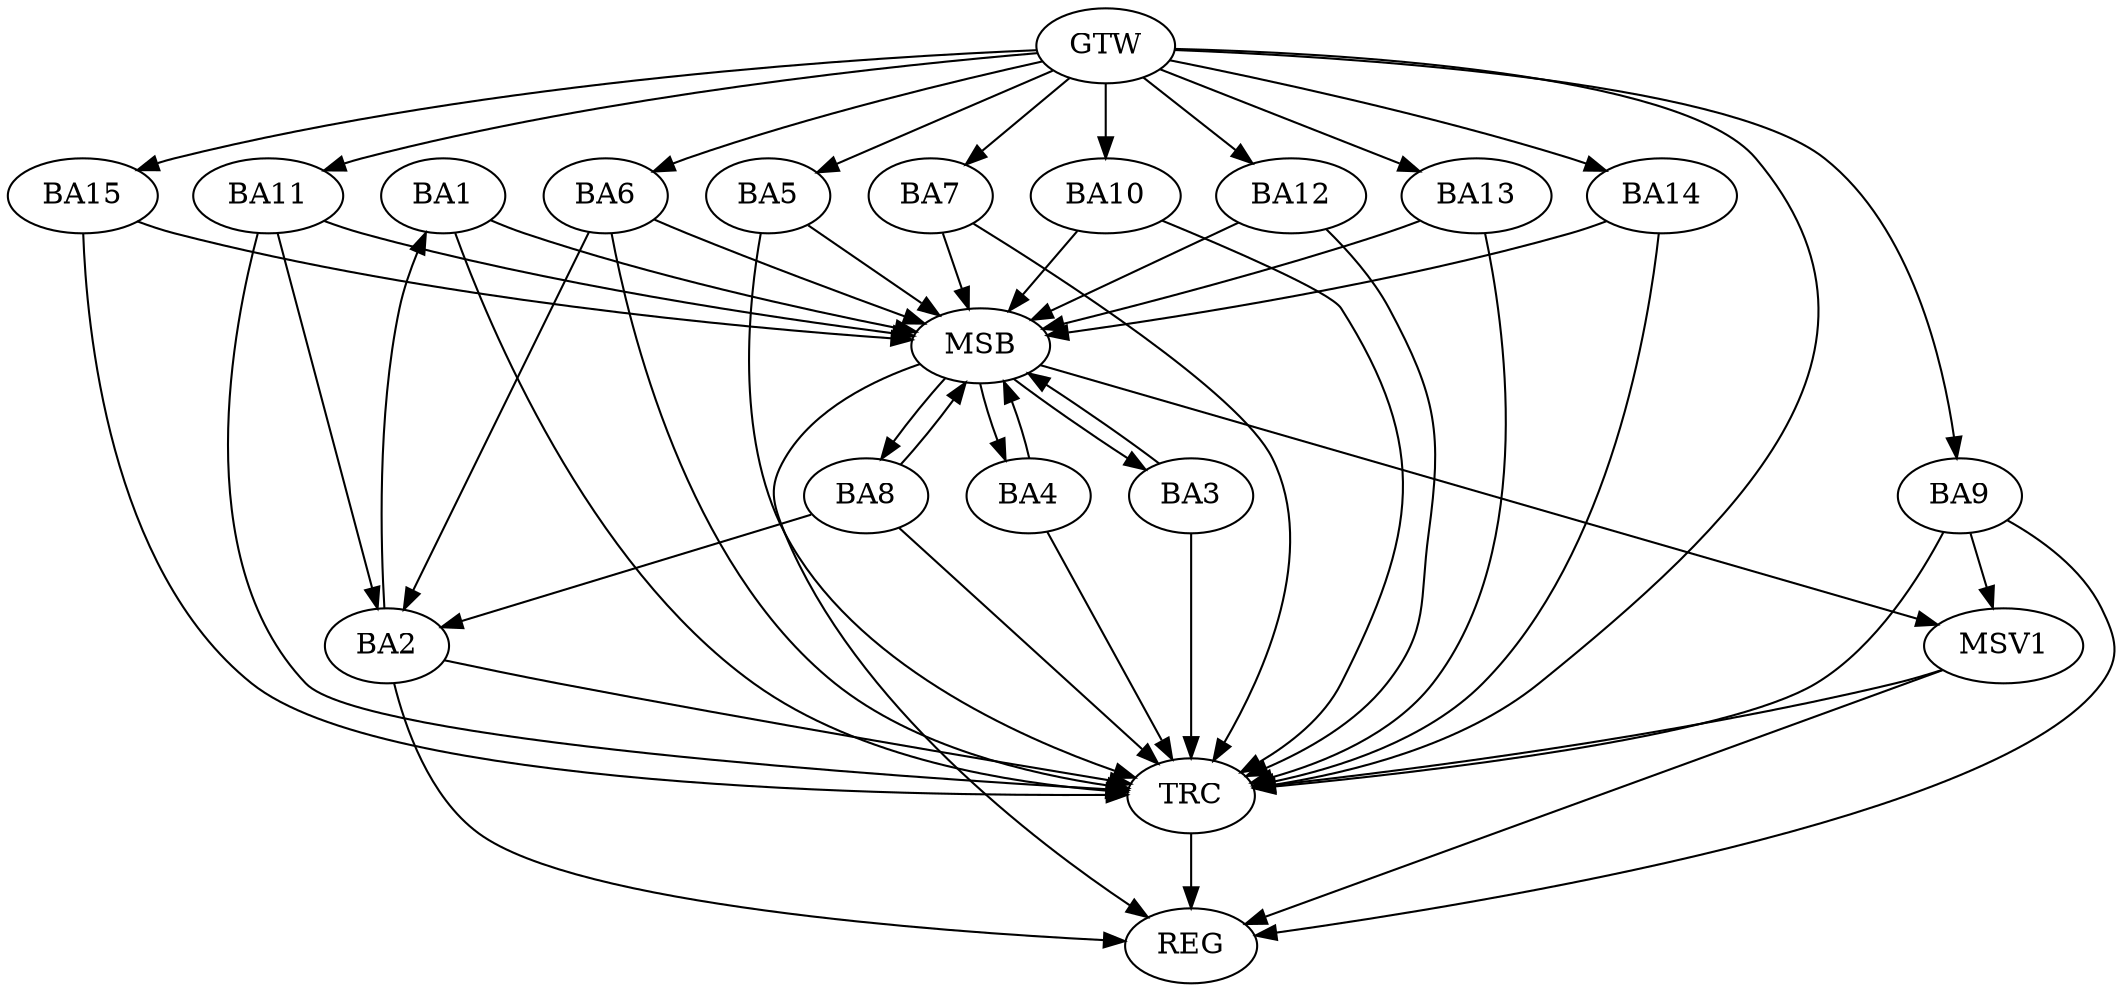 strict digraph G {
  BA1 [ label="BA1" ];
  BA2 [ label="BA2" ];
  BA3 [ label="BA3" ];
  BA4 [ label="BA4" ];
  BA5 [ label="BA5" ];
  BA6 [ label="BA6" ];
  BA7 [ label="BA7" ];
  BA8 [ label="BA8" ];
  BA9 [ label="BA9" ];
  BA10 [ label="BA10" ];
  BA11 [ label="BA11" ];
  BA12 [ label="BA12" ];
  BA13 [ label="BA13" ];
  BA14 [ label="BA14" ];
  BA15 [ label="BA15" ];
  GTW [ label="GTW" ];
  REG [ label="REG" ];
  MSB [ label="MSB" ];
  TRC [ label="TRC" ];
  MSV1 [ label="MSV1" ];
  BA2 -> BA1;
  GTW -> BA5;
  GTW -> BA6;
  GTW -> BA7;
  GTW -> BA9;
  GTW -> BA10;
  GTW -> BA11;
  GTW -> BA12;
  GTW -> BA13;
  GTW -> BA14;
  GTW -> BA15;
  BA2 -> REG;
  BA9 -> REG;
  BA1 -> MSB;
  MSB -> REG;
  BA3 -> MSB;
  BA4 -> MSB;
  BA5 -> MSB;
  BA6 -> MSB;
  BA7 -> MSB;
  BA8 -> MSB;
  BA10 -> MSB;
  BA11 -> MSB;
  MSB -> BA8;
  BA12 -> MSB;
  BA13 -> MSB;
  BA14 -> MSB;
  MSB -> BA4;
  BA15 -> MSB;
  MSB -> BA3;
  BA1 -> TRC;
  BA2 -> TRC;
  BA3 -> TRC;
  BA4 -> TRC;
  BA5 -> TRC;
  BA6 -> TRC;
  BA7 -> TRC;
  BA8 -> TRC;
  BA9 -> TRC;
  BA10 -> TRC;
  BA11 -> TRC;
  BA12 -> TRC;
  BA13 -> TRC;
  BA14 -> TRC;
  BA15 -> TRC;
  GTW -> TRC;
  TRC -> REG;
  BA8 -> BA2;
  BA11 -> BA2;
  BA6 -> BA2;
  BA9 -> MSV1;
  MSB -> MSV1;
  MSV1 -> REG;
  MSV1 -> TRC;
}
